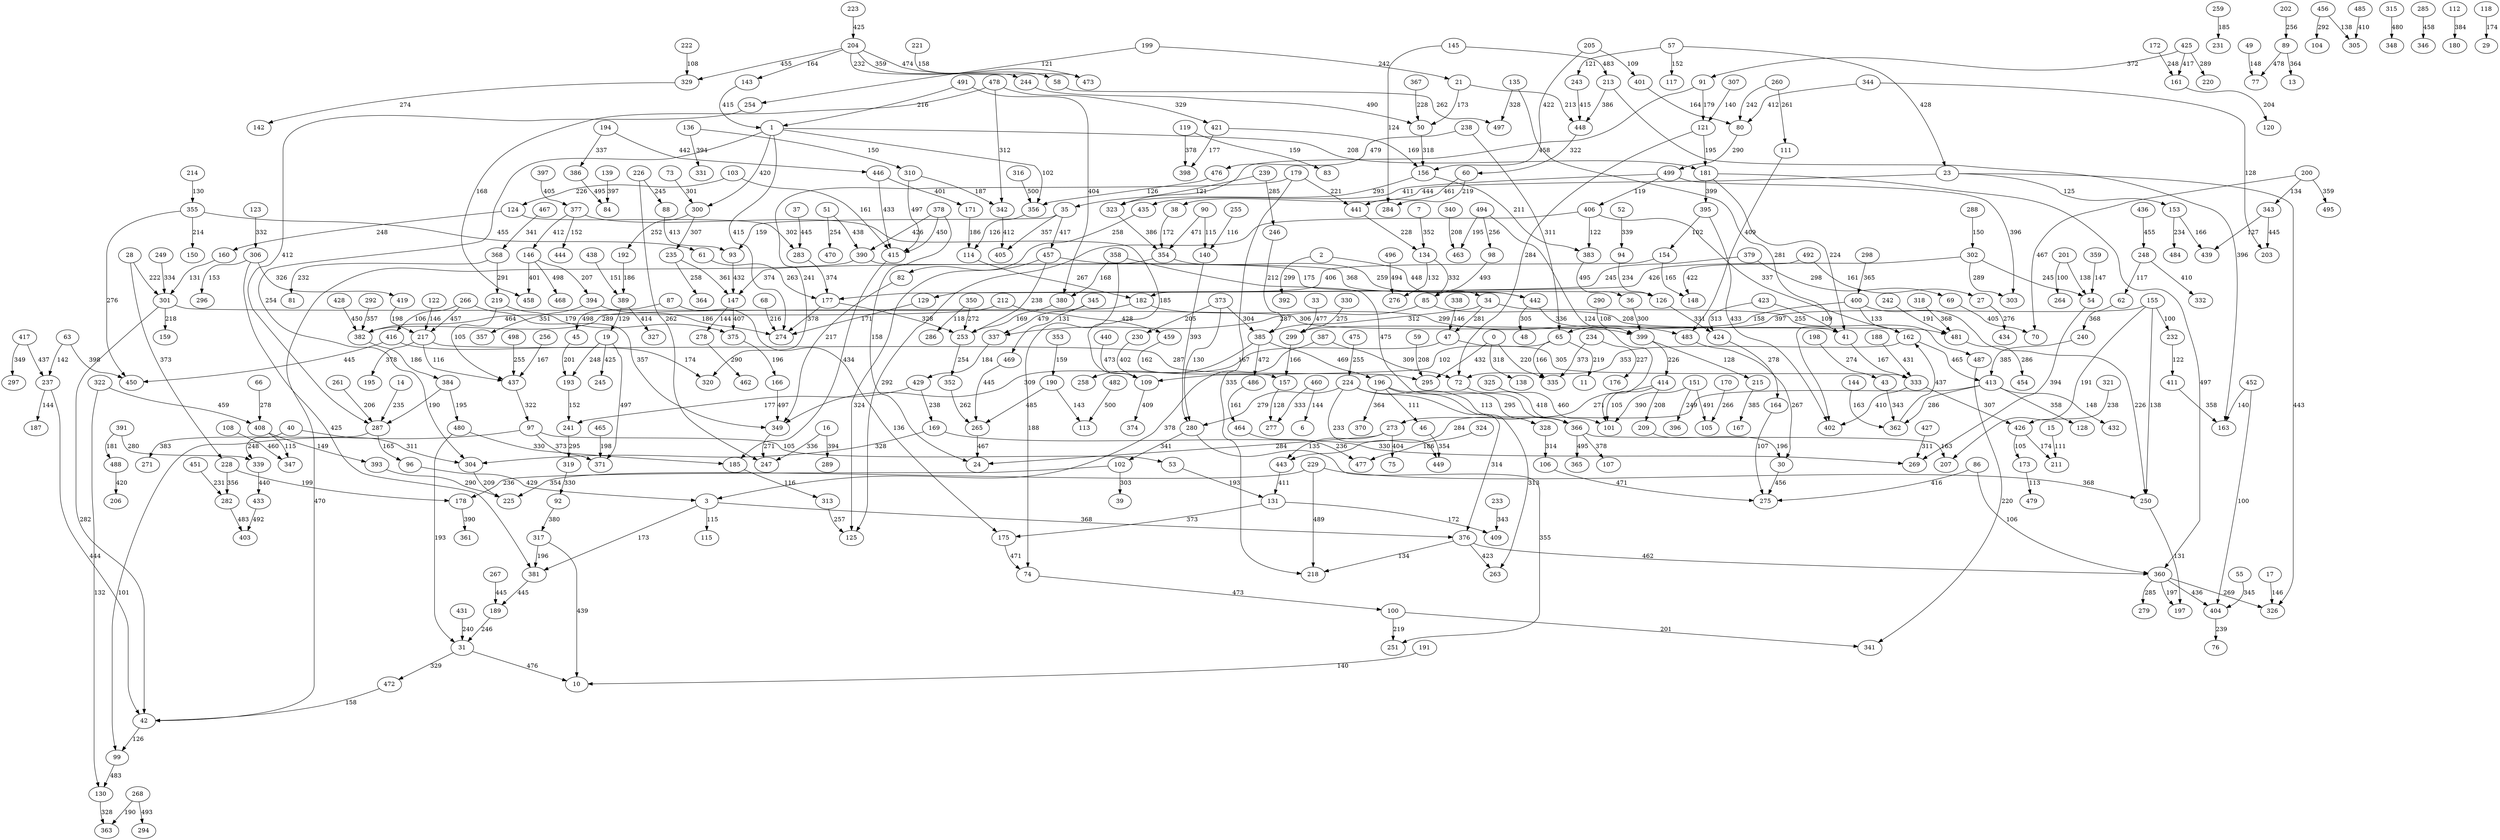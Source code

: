 digraph example{
130 -> 363[label= "328"];
391 -> 339[label= "280"];
213 -> 163[label= "396"];
93 -> 147[label= "432"];
362 -> 162[label= "437"];
185 -> 313[label= "116"];
182 -> 382[label= "289"];
304 -> 225[label= "209"];
413 -> 432[label= "148"];
406 -> 162[label= "337"];
217 -> 295[label= "287"];
421 -> 156[label= "169"];
352 -> 265[label= "262"];
201 -> 264[label= "100"];
368 -> 219[label= "291"];
35 -> 405[label= "357"];
360 -> 326[label= "269"];
452 -> 404[label= "100"];
2 -> 34[label= "448"];
329 -> 142[label= "274"];
238 -> 65[label= "311"];
97 -> 371[label= "373"];
124 -> 160[label= "248"];
229 -> 225[label= "354"];
143 -> 1[label= "415"];
259 -> 231[label= "185"];
322 -> 130[label= "132"];
380 -> 253[label= "169"];
215 -> 167[label= "385"];
457 -> 253[label= "238"];
173 -> 479[label= "113"];
155 -> 232[label= "100"];
248 -> 332[label= "410"];
86 -> 360[label= "106"];
21 -> 50[label= "173"];
19 -> 193[label= "248"];
344 -> 80[label= "412"];
82 -> 349[label= "217"];
224 -> 280[label= "279"];
378 -> 415[label= "450"];
353 -> 190[label= "159"];
448 -> 60[label= "322"];
411 -> 163[label= "358"];
273 -> 24[label= "284"];
394 -> 274[label= "186"];
146 -> 458[label= "401"];
431 -> 31[label= "240"];
413 -> 128[label= "358"];
155 -> 207[label= "191"];
266 -> 349[label= "357"];
23 -> 38[label= "444"];
89 -> 13[label= "364"];
240 -> 413[label= "385"];
457 -> 125[label= "324"];
179 -> 320[label= "241"];
413 -> 362[label= "286"];
266 -> 217[label= "457"];
178 -> 361[label= "390"];
426 -> 173[label= "105"];
175 -> 74[label= "471"];
228 -> 178[label= "199"];
368 -> 81[label= "232"];
268 -> 363[label= "190"];
426 -> 211[label= "174"];
196 -> 263[label= "313"];
416 -> 450[label= "445"];
310 -> 342[label= "187"];
59 -> 295[label= "208"];
91 -> 323[label= "458"];
54 -> 269[label= "394"];
226 -> 247[label= "262"];
199 -> 254[label= "121"];
179 -> 441[label= "221"];
376 -> 360[label= "462"];
35 -> 93[label= "159"];
406 -> 125[label= "292"];
243 -> 448[label= "415"];
358 -> 380[label= "168"];
417 -> 237[label= "437"];
31 -> 10[label= "476"];
307 -> 121[label= "140"];
135 -> 402[label= "281"];
406 -> 383[label= "122"];
204 -> 473[label= "474"];
155 -> 65[label= "397"];
378 -> 390[label= "426"];
14 -> 287[label= "235"];
62 -> 240[label= "368"];
249 -> 301[label= "334"];
400 -> 299[label= "158"];
255 -> 140[label= "116"];
492 -> 148[label= "422"];
429 -> 169[label= "238"];
419 -> 217[label= "198"];
399 -> 414[label= "226"];
43 -> 362[label= "343"];
421 -> 398[label= "177"];
42 -> 99[label= "126"];
355 -> 450[label= "276"];
217 -> 195[label= "378"];
212 -> 382[label= "464"];
343 -> 203[label= "445"];
460 -> 277[label= "333"];
217 -> 437[label= "116"];
358 -> 366[label= "475"];
129 -> 274[label= "171"];
161 -> 120[label= "204"];
222 -> 329[label= "108"];
456 -> 305[label= "138"];
30 -> 275[label= "456"];
102 -> 39[label= "303"];
301 -> 399[label= "306"];
345 -> 337[label= "479"];
323 -> 354[label= "386"];
385 -> 486[label= "472"];
441 -> 134[label= "228"];
238 -> 476[label= "479"];
250 -> 197[label= "131"];
440 -> 109[label= "473"];
443 -> 131[label= "411"];
375 -> 166[label= "196"];
377 -> 444[label= "152"];
337 -> 429[label= "184"];
452 -> 163[label= "140"];
204 -> 58[label= "359"];
389 -> 19[label= "129"];
134 -> 85[label= "332"];
242 -> 481[label= "191"];
91 -> 121[label= "179"];
268 -> 294[label= "493"];
31 -> 472[label= "329"];
196 -> 328[label= "295"];
3 -> 381[label= "173"];
16 -> 247[label= "336"];
212 -> 459[label= "428"];
51 -> 390[label= "438"];
202 -> 89[label= "256"];
425 -> 220[label= "289"];
386 -> 84[label= "495"];
354 -> 442[label= "259"];
301 -> 42[label= "282"];
428 -> 382[label= "450"];
278 -> 462[label= "290"];
21 -> 448[label= "213"];
196 -> 46[label= "111"];
146 -> 468[label= "498"];
226 -> 88[label= "245"];
177 -> 274[label= "378"];
290 -> 399[label= "108"];
354 -> 147[label= "374"];
103 -> 415[label= "161"];
302 -> 129[label= "426"];
379 -> 177[label= "245"];
55 -> 404[label= "345"];
302 -> 303[label= "289"];
366 -> 107[label= "378"];
355 -> 61[label= "455"];
124 -> 283[label= "302"];
273 -> 75[label= "404"];
80 -> 499[label= "290"];
467 -> 368[label= "341"];
280 -> 251[label= "355"];
298 -> 400[label= "365"];
192 -> 389[label= "186"];
65 -> 11[label= "219"];
469 -> 265[label= "445"];
199 -> 21[label= "242"];
90 -> 354[label= "471"];
485 -> 305[label= "410"];
46 -> 449[label= "354"];
475 -> 224[label= "255"];
108 -> 347[label= "460"];
382 -> 384[label= "186"];
139 -> 84[label= "397"];
339 -> 433[label= "440"];
229 -> 218[label= "489"];
478 -> 458[label= "168"];
387 -> 3[label= "378"];
478 -> 342[label= "312"];
338 -> 47[label= "146"];
97 -> 99[label= "101"];
384 -> 480[label= "195"];
119 -> 83[label= "159"];
121 -> 181[label= "195"];
204 -> 329[label= "455"];
460 -> 6[label= "144"];
50 -> 156[label= "318"];
367 -> 50[label= "228"];
45 -> 193[label= "201"];
57 -> 117[label= "152"];
248 -> 62[label= "117"];
114 -> 182[label= "267"];
333 -> 402[label= "410"];
28 -> 301[label= "222"];
480 -> 31[label= "193"];
429 -> 241[label= "177"];
27 -> 434[label= "276"];
234 -> 335[label= "373"];
390 -> 126[label= "175"];
499 -> 406[label= "119"];
0 -> 138[label= "318"];
57 -> 243[label= "121"];
58 -> 497[label= "262"];
223 -> 204[label= "425"];
131 -> 409[label= "172"];
232 -> 411[label= "122"];
153 -> 484[label= "234"];
381 -> 189[label= "445"];
182 -> 483[label= "299"];
315 -> 348[label= "480"];
360 -> 197[label= "197"];
189 -> 31[label= "246"];
90 -> 140[label= "115"];
49 -> 77[label= "148"];
300 -> 235[label= "307"];
384 -> 287[label= "190"];
65 -> 109[label= "102"];
40 -> 339[label= "248"];
19 -> 245[label= "425"];
200 -> 495[label= "359"];
61 -> 177[label= "263"];
433 -> 403[label= "492"];
234 -> 176[label= "227"];
253 -> 352[label= "254"];
416 -> 320[label= "174"];
413 -> 443[label= "284"];
376 -> 263[label= "423"];
17 -> 326[label= "146"];
427 -> 269[label= "311"];
145 -> 284[label= "124"];
414 -> 273[label= "271"];
136 -> 310[label= "150"];
1 -> 356[label= "102"];
47 -> 349[label= "309"];
476 -> 356[label= "126"];
100 -> 251[label= "219"];
181 -> 360[label= "497"];
109 -> 374[label= "409"];
415 -> 185[label= "434"];
239 -> 246[label= "285"];
122 -> 217[label= "146"];
1 -> 304[label= "254"];
37 -> 283[label= "445"];
2 -> 392[label= "299"];
285 -> 346[label= "458"];
244 -> 50[label= "490"];
397 -> 377[label= "405"];
155 -> 250[label= "138"];
169 -> 269[label= "330"];
111 -> 483[label= "409"];
169 -> 304[label= "328"];
205 -> 401[label= "109"];
200 -> 70[label= "467"];
60 -> 284[label= "219"];
36 -> 399[label= "300"];
480 -> 185[label= "330"];
478 -> 421[label= "329"];
134 -> 276[label= "132"];
237 -> 42[label= "444"];
16 -> 289[label= "394"];
299 -> 157[label= "166"];
166 -> 349[label= "497"];
57 -> 23[label= "428"];
154 -> 148[label= "165"];
86 -> 275[label= "416"];
306 -> 419[label= "326"];
106 -> 275[label= "471"];
288 -> 302[label= "150"];
325 -> 101[label= "460"];
140 -> 280[label= "393"];
181 -> 41[label= "224"];
221 -> 473[label= "158"];
350 -> 286[label= "118"];
151 -> 105[label= "491"];
224 -> 366[label= "113"];
73 -> 300[label= "301"];
273 -> 443[label= "135"];
164 -> 275[label= "107"];
213 -> 448[label= "386"];
153 -> 439[label= "166"];
179 -> 218[label= "335"];
15 -> 211[label= "111"];
350 -> 253[label= "272"];
313 -> 125[label= "257"];
188 -> 333[label= "431"];
456 -> 104[label= "292"];
491 -> 380[label= "404"];
322 -> 408[label= "459"];
494 -> 463[label= "195"];
400 -> 162[label= "133"];
92 -> 317[label= "380"];
162 -> 413[label= "465"];
266 -> 416[label= "106"];
414 -> 209[label= "208"];
69 -> 70[label= "405"];
156 -> 383[label= "211"];
373 -> 385[label= "304"];
378 -> 24[label= "158"];
482 -> 113[label= "500"];
446 -> 415[label= "433"];
330 -> 299[label= "275"];
393 -> 225[label= "290"];
224 -> 449[label= "233"];
51 -> 470[label= "254"];
306 -> 381[label= "425"];
87 -> 175[label= "136"];
121 -> 72[label= "284"];
194 -> 386[label= "337"];
360 -> 404[label= "436"];
437 -> 97[label= "322"];
302 -> 54[label= "245"];
414 -> 101[label= "105"];
359 -> 54[label= "147"];
481 -> 454[label= "286"];
145 -> 213[label= "483"];
459 -> 157[label= "162"];
383 -> 36[label= "495"];
209 -> 30[label= "196"];
35 -> 457[label= "417"];
47 -> 333[label= "305"];
395 -> 154[label= "102"];
96 -> 3[label= "429"];
72 -> 366[label= "418"];
435 -> 82[label= "258"];
494 -> 101[label= "124"];
491 -> 1[label= "216"];
349 -> 247[label= "271"];
181 -> 395[label= "399"];
385 -> 196[label= "469"];
235 -> 147[label= "361"];
318 -> 481[label= "368"];
146 -> 394[label= "207"];
464 -> 477[label= "236"];
446 -> 171[label= "401"];
324 -> 477[label= "186"];
151 -> 101[label= "390"];
366 -> 207[label= "163"];
425 -> 91[label= "372"];
391 -> 488[label= "181"];
204 -> 143[label= "164"];
373 -> 280[label= "130"];
401 -> 80[label= "164"];
147 -> 375[label= "407"];
498 -> 437[label= "255"];
237 -> 187[label= "144"];
366 -> 365[label= "495"];
301 -> 159[label= "218"];
23 -> 326[label= "443"];
89 -> 77[label= "478"];
123 -> 306[label= "332"];
457 -> 442[label= "368"];
235 -> 364[label= "258"];
385 -> 258[label= "167"];
317 -> 381[label= "196"];
387 -> 72[label= "309"];
41 -> 333[label= "167"];
177 -> 253[label= "328"];
190 -> 113[label= "143"];
40 -> 304[label= "311"];
355 -> 150[label= "214"];
65 -> 335[label= "166"];
267 -> 189[label= "445"];
53 -> 131[label= "193"];
204 -> 244[label= "232"];
135 -> 497[label= "328"];
423 -> 424[label= "313"];
201 -> 54[label= "138"];
287 -> 271[label= "383"];
376 -> 218[label= "134"];
119 -> 398[label= "378"];
3 -> 115[label= "115"];
87 -> 45[label= "498"];
28 -> 228[label= "373"];
68 -> 274[label= "216"];
74 -> 100[label= "473"];
344 -> 203[label= "128"];
399 -> 215[label= "128"];
66 -> 408[label= "278"];
328 -> 106[label= "314"];
154 -> 182[label= "406"];
438 -> 389[label= "151"];
436 -> 248[label= "455"];
306 -> 296[label= "153"];
492 -> 27[label= "161"];
156 -> 323[label= "293"];
424 -> 164[label= "278"];
360 -> 279[label= "285"];
63 -> 237[label= "142"];
157 -> 277[label= "128"];
423 -> 41[label= "109"];
499 -> 303[label= "396"];
487 -> 341[label= "220"];
172 -> 161[label= "248"];
205 -> 156[label= "422"];
23 -> 153[label= "125"];
379 -> 69[label= "298"];
94 -> 126[label= "234"];
408 -> 393[label= "149"];
282 -> 403[label= "483"];
442 -> 41[label= "336"];
280 -> 102[label= "341"];
126 -> 424[label= "331"];
496 -> 276[label= "494"];
404 -> 76[label= "239"];
34 -> 487[label= "255"];
342 -> 405[label= "412"];
261 -> 287[label= "206"];
219 -> 437[label= "105"];
246 -> 385[label= "212"];
333 -> 426[label= "307"];
103 -> 124[label= "226"];
265 -> 24[label= "467"];
345 -> 469[label= "131"];
52 -> 94[label= "339"];
34 -> 47[label= "281"];
292 -> 382[label= "357"];
486 -> 464[label= "161"];
147 -> 278[label= "144"];
417 -> 297[label= "349"];
33 -> 299[label= "477"];
99 -> 130[label= "483"];
131 -> 175[label= "373"];
170 -> 105[label= "266"];
233 -> 409[label= "343"];
287 -> 96[label= "165"];
377 -> 146[label= "412"];
1 -> 274[label= "415"];
112 -> 180[label= "384"];
400 -> 250[label= "226"];
63 -> 450[label= "398"];
38 -> 354[label= "172"];
162 -> 72[label= "353"];
373 -> 230[label= "205"];
85 -> 481[label= "208"];
389 -> 327[label= "414"];
88 -> 93[label= "413"];
1 -> 181[label= "208"];
1 -> 300[label= "420"];
193 -> 241[label= "152"];
356 -> 114[label= "126"];
151 -> 396[label= "249"];
310 -> 415[label= "497"];
488 -> 206[label= "420"];
343 -> 439[label= "127"];
198 -> 43[label= "274"];
34 -> 385[label= "312"];
85 -> 337[label= "287"];
451 -> 282[label= "231"];
160 -> 301[label= "131"];
256 -> 437[label= "167"];
100 -> 341[label= "201"];
260 -> 111[label= "261"];
390 -> 42[label= "470"];
228 -> 282[label= "356"];
102 -> 178[label= "236"];
0 -> 295[label= "432"];
260 -> 80[label= "242"];
340 -> 463[label= "208"];
239 -> 35[label= "121"];
408 -> 347[label= "115"];
300 -> 192[label= "252"];
19 -> 371[label= "497"];
317 -> 10[label= "439"];
136 -> 331[label= "394"];
442 -> 48[label= "305"];
219 -> 375[label= "179"];
483 -> 30[label= "267"];
394 -> 357[label= "351"];
499 -> 435[label= "411"];
97 -> 53[label= "105"];
254 -> 287[label= "412"];
316 -> 356[label= "500"];
465 -> 371[label= "198"];
118 -> 29[label= "174"];
98 -> 85[label= "493"];
191 -> 10[label= "140"];
230 -> 109[label= "402"];
224 -> 376[label= "314"];
3 -> 376[label= "368"];
214 -> 355[label= "130"];
144 -> 362[label= "163"];
60 -> 441[label= "461"];
395 -> 402[label= "433"];
377 -> 109[label= "185"];
190 -> 265[label= "485"];
229 -> 250[label= "368"];
472 -> 42[label= "158"];
194 -> 446[label= "442"];
241 -> 319[label= "295"];
425 -> 161[label= "417"];
196 -> 370[label= "364"];
200 -> 343[label= "134"];
319 -> 92[label= "330"];
0 -> 335[label= "220"];
283 -> 177[label= "374"];
171 -> 114[label= "186"];
7 -> 134[label= "352"];
494 -> 98[label= "256"];
321 -> 426[label= "238"];
358 -> 74[label= "188"];
}
